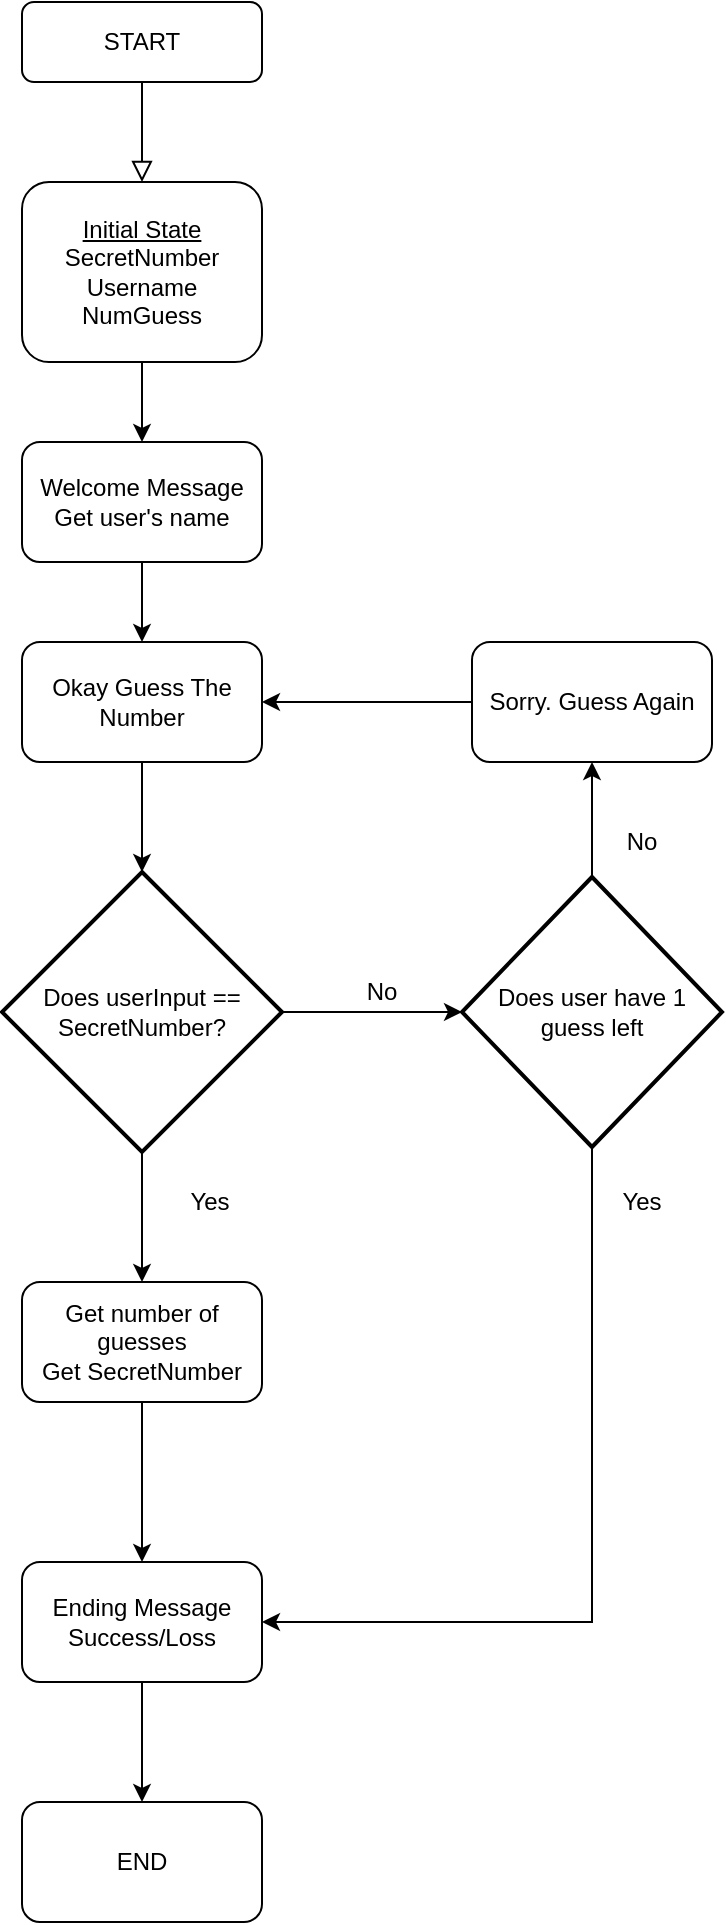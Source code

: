 <mxfile version="13.6.5" type="github">
  <diagram id="C5RBs43oDa-KdzZeNtuy" name="Page-1">
    <mxGraphModel dx="1021" dy="581" grid="1" gridSize="10" guides="1" tooltips="1" connect="1" arrows="1" fold="1" page="1" pageScale="1" pageWidth="827" pageHeight="1169" math="0" shadow="0">
      <root>
        <mxCell id="WIyWlLk6GJQsqaUBKTNV-0" />
        <mxCell id="WIyWlLk6GJQsqaUBKTNV-1" parent="WIyWlLk6GJQsqaUBKTNV-0" />
        <mxCell id="WIyWlLk6GJQsqaUBKTNV-2" value="" style="rounded=0;html=1;jettySize=auto;orthogonalLoop=1;fontSize=11;endArrow=block;endFill=0;endSize=8;strokeWidth=1;shadow=0;labelBackgroundColor=none;edgeStyle=orthogonalEdgeStyle;" parent="WIyWlLk6GJQsqaUBKTNV-1" source="WIyWlLk6GJQsqaUBKTNV-3" edge="1">
          <mxGeometry relative="1" as="geometry">
            <mxPoint x="400" y="170" as="targetPoint" />
          </mxGeometry>
        </mxCell>
        <mxCell id="WIyWlLk6GJQsqaUBKTNV-3" value="START" style="rounded=1;whiteSpace=wrap;html=1;fontSize=12;glass=0;strokeWidth=1;shadow=0;" parent="WIyWlLk6GJQsqaUBKTNV-1" vertex="1">
          <mxGeometry x="340" y="80" width="120" height="40" as="geometry" />
        </mxCell>
        <mxCell id="0g3JgX0aBjSWRuA27aLL-5" style="edgeStyle=orthogonalEdgeStyle;rounded=0;orthogonalLoop=1;jettySize=auto;html=1;exitX=0.5;exitY=1;exitDx=0;exitDy=0;" edge="1" parent="WIyWlLk6GJQsqaUBKTNV-1" source="WIyWlLk6GJQsqaUBKTNV-7" target="WIyWlLk6GJQsqaUBKTNV-12">
          <mxGeometry relative="1" as="geometry" />
        </mxCell>
        <mxCell id="WIyWlLk6GJQsqaUBKTNV-7" value="&lt;u&gt;Initial State&lt;/u&gt;&lt;br&gt;SecretNumber&lt;br&gt;Username&lt;br&gt;NumGuess" style="rounded=1;whiteSpace=wrap;html=1;fontSize=12;glass=0;strokeWidth=1;shadow=0;" parent="WIyWlLk6GJQsqaUBKTNV-1" vertex="1">
          <mxGeometry x="340" y="170" width="120" height="90" as="geometry" />
        </mxCell>
        <mxCell id="0g3JgX0aBjSWRuA27aLL-6" style="edgeStyle=orthogonalEdgeStyle;rounded=0;orthogonalLoop=1;jettySize=auto;html=1;exitX=0.5;exitY=1;exitDx=0;exitDy=0;entryX=0.5;entryY=0;entryDx=0;entryDy=0;" edge="1" parent="WIyWlLk6GJQsqaUBKTNV-1" source="WIyWlLk6GJQsqaUBKTNV-12" target="0g3JgX0aBjSWRuA27aLL-2">
          <mxGeometry relative="1" as="geometry" />
        </mxCell>
        <mxCell id="WIyWlLk6GJQsqaUBKTNV-12" value="Welcome Message&lt;br&gt;Get user&#39;s name" style="rounded=1;whiteSpace=wrap;html=1;fontSize=12;glass=0;strokeWidth=1;shadow=0;" parent="WIyWlLk6GJQsqaUBKTNV-1" vertex="1">
          <mxGeometry x="340" y="300" width="120" height="60" as="geometry" />
        </mxCell>
        <mxCell id="0g3JgX0aBjSWRuA27aLL-7" style="edgeStyle=orthogonalEdgeStyle;rounded=0;orthogonalLoop=1;jettySize=auto;html=1;exitX=0.5;exitY=1;exitDx=0;exitDy=0;entryX=0.5;entryY=0;entryDx=0;entryDy=0;entryPerimeter=0;" edge="1" parent="WIyWlLk6GJQsqaUBKTNV-1" source="0g3JgX0aBjSWRuA27aLL-2" target="0g3JgX0aBjSWRuA27aLL-3">
          <mxGeometry relative="1" as="geometry" />
        </mxCell>
        <mxCell id="0g3JgX0aBjSWRuA27aLL-2" value="Okay Guess The Number" style="rounded=1;whiteSpace=wrap;html=1;" vertex="1" parent="WIyWlLk6GJQsqaUBKTNV-1">
          <mxGeometry x="340" y="400" width="120" height="60" as="geometry" />
        </mxCell>
        <mxCell id="0g3JgX0aBjSWRuA27aLL-15" style="edgeStyle=orthogonalEdgeStyle;rounded=0;orthogonalLoop=1;jettySize=auto;html=1;exitX=1;exitY=0.5;exitDx=0;exitDy=0;exitPerimeter=0;entryX=0;entryY=0.5;entryDx=0;entryDy=0;entryPerimeter=0;" edge="1" parent="WIyWlLk6GJQsqaUBKTNV-1" source="0g3JgX0aBjSWRuA27aLL-3" target="0g3JgX0aBjSWRuA27aLL-11">
          <mxGeometry relative="1" as="geometry" />
        </mxCell>
        <mxCell id="0g3JgX0aBjSWRuA27aLL-18" style="edgeStyle=orthogonalEdgeStyle;rounded=0;orthogonalLoop=1;jettySize=auto;html=1;exitX=0.5;exitY=1;exitDx=0;exitDy=0;exitPerimeter=0;" edge="1" parent="WIyWlLk6GJQsqaUBKTNV-1" source="0g3JgX0aBjSWRuA27aLL-3" target="0g3JgX0aBjSWRuA27aLL-12">
          <mxGeometry relative="1" as="geometry" />
        </mxCell>
        <mxCell id="0g3JgX0aBjSWRuA27aLL-3" value="Does userInput == SecretNumber?" style="strokeWidth=2;html=1;shape=mxgraph.flowchart.decision;whiteSpace=wrap;" vertex="1" parent="WIyWlLk6GJQsqaUBKTNV-1">
          <mxGeometry x="330" y="515" width="140" height="140" as="geometry" />
        </mxCell>
        <mxCell id="0g3JgX0aBjSWRuA27aLL-17" style="edgeStyle=orthogonalEdgeStyle;rounded=0;orthogonalLoop=1;jettySize=auto;html=1;exitX=0;exitY=0.5;exitDx=0;exitDy=0;" edge="1" parent="WIyWlLk6GJQsqaUBKTNV-1" source="0g3JgX0aBjSWRuA27aLL-8" target="0g3JgX0aBjSWRuA27aLL-2">
          <mxGeometry relative="1" as="geometry" />
        </mxCell>
        <mxCell id="0g3JgX0aBjSWRuA27aLL-8" value="Sorry. Guess Again" style="rounded=1;whiteSpace=wrap;html=1;" vertex="1" parent="WIyWlLk6GJQsqaUBKTNV-1">
          <mxGeometry x="565" y="400" width="120" height="60" as="geometry" />
        </mxCell>
        <mxCell id="0g3JgX0aBjSWRuA27aLL-16" style="edgeStyle=orthogonalEdgeStyle;rounded=0;orthogonalLoop=1;jettySize=auto;html=1;exitX=0.5;exitY=0;exitDx=0;exitDy=0;exitPerimeter=0;entryX=0.5;entryY=1;entryDx=0;entryDy=0;" edge="1" parent="WIyWlLk6GJQsqaUBKTNV-1" source="0g3JgX0aBjSWRuA27aLL-11" target="0g3JgX0aBjSWRuA27aLL-8">
          <mxGeometry relative="1" as="geometry" />
        </mxCell>
        <mxCell id="0g3JgX0aBjSWRuA27aLL-21" style="edgeStyle=orthogonalEdgeStyle;rounded=0;orthogonalLoop=1;jettySize=auto;html=1;exitX=0.5;exitY=1;exitDx=0;exitDy=0;exitPerimeter=0;entryX=1;entryY=0.5;entryDx=0;entryDy=0;" edge="1" parent="WIyWlLk6GJQsqaUBKTNV-1" source="0g3JgX0aBjSWRuA27aLL-11" target="0g3JgX0aBjSWRuA27aLL-13">
          <mxGeometry relative="1" as="geometry" />
        </mxCell>
        <mxCell id="0g3JgX0aBjSWRuA27aLL-11" value="Does user have 1 guess left" style="strokeWidth=2;html=1;shape=mxgraph.flowchart.decision;whiteSpace=wrap;" vertex="1" parent="WIyWlLk6GJQsqaUBKTNV-1">
          <mxGeometry x="560" y="517.5" width="130" height="135" as="geometry" />
        </mxCell>
        <mxCell id="0g3JgX0aBjSWRuA27aLL-19" style="edgeStyle=orthogonalEdgeStyle;rounded=0;orthogonalLoop=1;jettySize=auto;html=1;exitX=0.5;exitY=1;exitDx=0;exitDy=0;entryX=0.5;entryY=0;entryDx=0;entryDy=0;" edge="1" parent="WIyWlLk6GJQsqaUBKTNV-1" source="0g3JgX0aBjSWRuA27aLL-12" target="0g3JgX0aBjSWRuA27aLL-13">
          <mxGeometry relative="1" as="geometry" />
        </mxCell>
        <mxCell id="0g3JgX0aBjSWRuA27aLL-12" value="Get number of guesses&lt;br&gt;Get SecretNumber" style="rounded=1;whiteSpace=wrap;html=1;" vertex="1" parent="WIyWlLk6GJQsqaUBKTNV-1">
          <mxGeometry x="340" y="720" width="120" height="60" as="geometry" />
        </mxCell>
        <mxCell id="0g3JgX0aBjSWRuA27aLL-20" style="edgeStyle=orthogonalEdgeStyle;rounded=0;orthogonalLoop=1;jettySize=auto;html=1;exitX=0.5;exitY=1;exitDx=0;exitDy=0;entryX=0.5;entryY=0;entryDx=0;entryDy=0;" edge="1" parent="WIyWlLk6GJQsqaUBKTNV-1" source="0g3JgX0aBjSWRuA27aLL-13" target="0g3JgX0aBjSWRuA27aLL-14">
          <mxGeometry relative="1" as="geometry" />
        </mxCell>
        <mxCell id="0g3JgX0aBjSWRuA27aLL-13" value="Ending Message&lt;br&gt;Success/Loss" style="rounded=1;whiteSpace=wrap;html=1;" vertex="1" parent="WIyWlLk6GJQsqaUBKTNV-1">
          <mxGeometry x="340" y="860" width="120" height="60" as="geometry" />
        </mxCell>
        <mxCell id="0g3JgX0aBjSWRuA27aLL-14" value="END" style="rounded=1;whiteSpace=wrap;html=1;" vertex="1" parent="WIyWlLk6GJQsqaUBKTNV-1">
          <mxGeometry x="340" y="980" width="120" height="60" as="geometry" />
        </mxCell>
        <mxCell id="0g3JgX0aBjSWRuA27aLL-22" value="Yes" style="text;html=1;strokeColor=none;fillColor=none;align=center;verticalAlign=middle;whiteSpace=wrap;rounded=0;" vertex="1" parent="WIyWlLk6GJQsqaUBKTNV-1">
          <mxGeometry x="414" y="670" width="40" height="20" as="geometry" />
        </mxCell>
        <mxCell id="0g3JgX0aBjSWRuA27aLL-23" value="No" style="text;html=1;strokeColor=none;fillColor=none;align=center;verticalAlign=middle;whiteSpace=wrap;rounded=0;" vertex="1" parent="WIyWlLk6GJQsqaUBKTNV-1">
          <mxGeometry x="500" y="565" width="40" height="20" as="geometry" />
        </mxCell>
        <mxCell id="0g3JgX0aBjSWRuA27aLL-24" value="No" style="text;html=1;strokeColor=none;fillColor=none;align=center;verticalAlign=middle;whiteSpace=wrap;rounded=0;" vertex="1" parent="WIyWlLk6GJQsqaUBKTNV-1">
          <mxGeometry x="630" y="490" width="40" height="20" as="geometry" />
        </mxCell>
        <mxCell id="0g3JgX0aBjSWRuA27aLL-25" value="Yes" style="text;html=1;strokeColor=none;fillColor=none;align=center;verticalAlign=middle;whiteSpace=wrap;rounded=0;" vertex="1" parent="WIyWlLk6GJQsqaUBKTNV-1">
          <mxGeometry x="630" y="670" width="40" height="20" as="geometry" />
        </mxCell>
      </root>
    </mxGraphModel>
  </diagram>
</mxfile>
